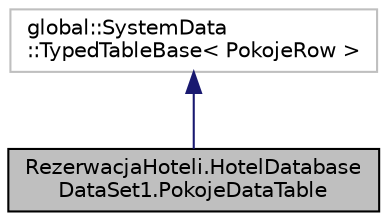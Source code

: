 digraph "RezerwacjaHoteli.HotelDatabaseDataSet1.PokojeDataTable"
{
  edge [fontname="Helvetica",fontsize="10",labelfontname="Helvetica",labelfontsize="10"];
  node [fontname="Helvetica",fontsize="10",shape=record];
  Node2 [label="RezerwacjaHoteli.HotelDatabase\lDataSet1.PokojeDataTable",height=0.2,width=0.4,color="black", fillcolor="grey75", style="filled", fontcolor="black"];
  Node3 -> Node2 [dir="back",color="midnightblue",fontsize="10",style="solid",fontname="Helvetica"];
  Node3 [label="global::SystemData\l::TypedTableBase\< PokojeRow \>",height=0.2,width=0.4,color="grey75", fillcolor="white", style="filled"];
}
